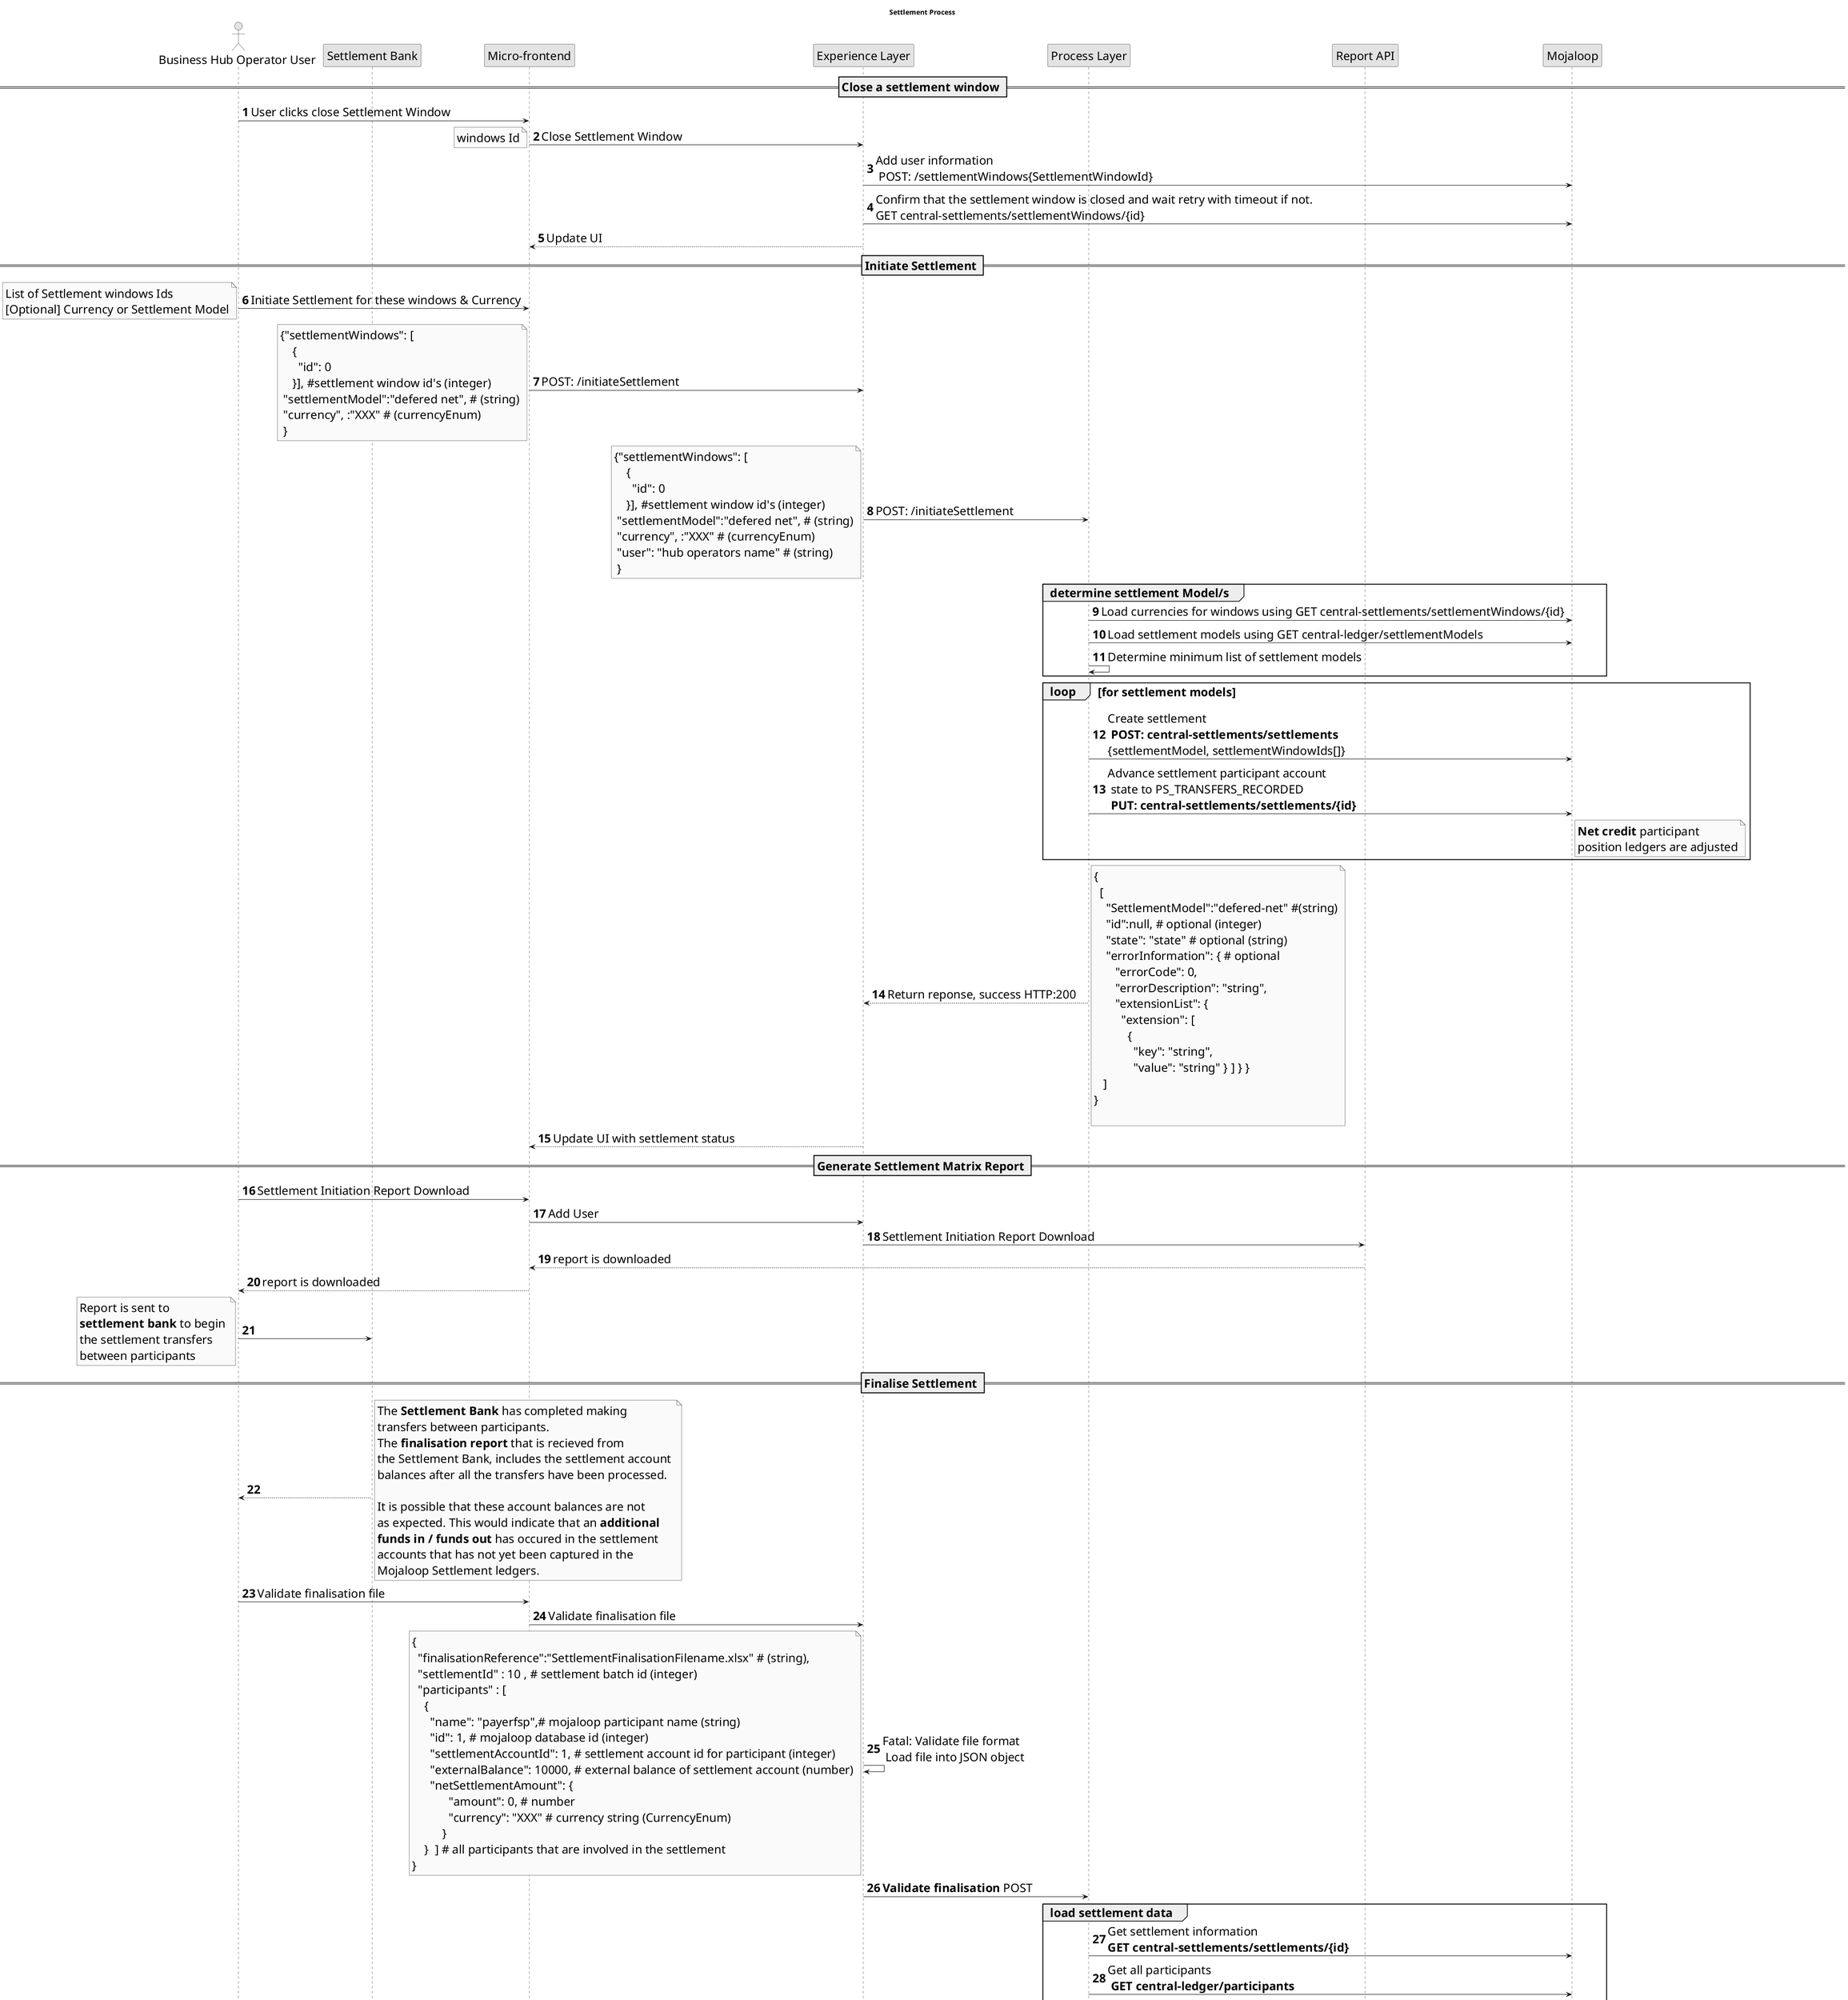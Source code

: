 @startuml settlementProcessAPI
skinparam activityFontSize 4
skinparam activityDiamondFontSize 30
skinparam activityArrowFontSize 24
skinparam defaultFontSize 24
skinparam noteFontSize 24
skinparam monochrome true
autonumber

title Settlement Process

actor "Business Hub Operator User" as bu

participant "Settlement Bank" as sbank
participant "Micro-frontend" as ui
participant "Experience Layer" as el
participant "Process Layer" as pl
participant "Report API" as report
participant "Mojaloop" as moja

== Close a settlement window ==
bu->ui: User clicks close Settlement Window
ui->el: Close Settlement Window
note left
windows Id
end note
el->moja: Add user information\n POST: /settlementWindows{SettlementWindowId}
el->moja: Confirm that the settlement window is closed and wait retry with timeout if not.  \nGET central-settlements/settlementWindows/{id}
el-->ui: Update UI
== Initiate Settlement ==
bu->ui: Initiate Settlement for these windows & Currency

note left
List of Settlement windows Ids
[Optional] Currency or Settlement Model
end note

ui->el: POST: /initiateSettlement 
note left
{"settlementWindows": [
    {
      "id": 0
    }], #settlement window id's (integer)
 "settlementModel":"defered net", # (string)
 "currency", :"XXX" # (currencyEnum)
 }
end note
el->pl: POST: /initiateSettlement 
note left
{"settlementWindows": [
    {
      "id": 0
    }], #settlement window id's (integer)
 "settlementModel":"defered net", # (string)
 "currency", :"XXX" # (currencyEnum)
 "user": "hub operators name" # (string) 
 }
end note
group determine settlement Model/s 
pl->moja: Load currencies for windows using GET central-settlements/settlementWindows/{id}
pl->moja: Load settlement models using GET central-ledger/settlementModels 
pl->pl: Determine minimum list of settlement models
end

loop for settlement models
pl->moja: Create settlement \n **POST: central-settlements/settlements** \n{settlementModel, settlementWindowIds[]}
pl->moja: Advance settlement participant account\n state to PS_TRANSFERS_RECORDED \n **PUT: central-settlements/settlements/{id}**
note right moja
**Net credit** participant 
position ledgers are adjusted
end note
end loop
pl-->el: Return reponse, success HTTP:200
note right
 {
   [
     "SettlementModel":"defered-net" #(string)
     "id":null, # optional (integer)
     "state": "state" # optional (string)
     "errorInformation": { # optional
        "errorCode": 0,
        "errorDescription": "string",
        "extensionList": {
          "extension": [
            {
              "key": "string",
              "value": "string" } ] } }
    ]
 }

end note
el-->ui: Update UI with settlement status

== Generate Settlement Matrix Report ==
bu->ui: Settlement Initiation Report Download
ui->el: Add User
el->report: Settlement Initiation Report Download
report-->ui: report is downloaded
ui-->bu:report is downloaded
bu->sbank:
note left
Report is sent to 
**settlement bank** to begin 
the settlement transfers 
between participants
end note

== Finalise Settlement ==
sbank-->bu: 
note right
The **Settlement Bank** has completed making
transfers between participants.
The **finalisation report** that is recieved from 
the Settlement Bank, includes the settlement account 
balances after all the transfers have been processed.

It is possible that these account balances are not
as expected. This would indicate that an **additional** 
**funds in / funds out** has occured in the settlement 
accounts that has not yet been captured in the 
Mojaloop Settlement ledgers.
end note
bu -> ui: Validate finalisation file
ui -> el: Validate finalisation file
el -> el: Fatal: Validate file format \n Load file into JSON object
note left 
{
  "finalisationReference":"SettlementFinalisationFilename.xlsx" # (string),
  "settlementId" : 10 , # settlement batch id (integer) 
  "participants" : [
    { 
      "name": "payerfsp",# mojaloop participant name (string) 
      "id": 1, # mojaloop database id (integer)
      "settlementAccountId": 1, # settlement account id for participant (integer)
      "externalBalance": 10000, # external balance of settlement account (number)
      "netSettlementAmount": {
            "amount": 0, # number
            "currency": "XXX" # currency string (CurrencyEnum)
          }
    }  ] # all participants that are involved in the settlement
}
end note

el -> pl: **Validate finalisation** POST
group load settlement data
pl->moja: Get settlement information \n**GET central-settlements/settlements/{id}**
pl->moja: Get all participants\n **GET central-ledger/participants**
pl->moja: Get all participants limits\n **GET central-ledger/participants/limits**
pl->moja: For each participant get account balance\n **GET central-ledger/participants/{name}/accounts**
end
group Process validation 
pl -> pl: Fatal: Validate Participants and their \n accounts ids are valid, match, \nand are the correct type, and correct currency
pl -> pl: Fatal: Validate Settlement Id non-matching
pl -> pl: Fatal: Validate Participant Settlement data \ntransfer sum is zero
pl -> pl: Fatal: Validate Participant Settlement data \nmatches net settlement amount
end
group Calculate Adjustments and Warnings
pl -> pl: Non fatal: Validate Participant Settlement \nbalance is expected \n Return warnings if there are discrepencies
pl -> pl: Non fatal: Validate Participant Settlement \nbalance is zero or positive
end 
pl--> el: Return finalisation validation results
note right
  {
    "finalisationId": "GUIDv4", # Guid version 4 (string)
    "valid":true, # (boolean) true if none failure error
    "errors": [{"type": "string", "message": "description", "errorInformation": {...}}],
    "warnings": [{"type": "string", "message": "description", "errorInformation": {...}}]
  }
end note
el--> ui: Show validation results to user
ui--> bu: 

bu -> ui: User confirms proceeding with finalisation
ui -> el: **Confirm Finalisation** PUT 
note left
{
  finalisationId:"GUIDv4", (string)
  balanceSettlementOption: true # (boolean)
}
end note
el -> pl: **Confirm Finalisation** PUT 
note left
{
  "finalisationId":"GUIDv4", (string)
  "balanceSettlementOption":true, # (boolean)
  "user":"userName" # (string)
}
end note

loop for each settlement debit participant
' pl->moja: [Remove if Liquidity adjustment includes settlement account check]\nadjust ndc: PUT /participants/{name}/limits
alt if balanceSettlementOption is true 
pl->moja: Adjust settlment account according to settlement (funds Out)\n POST central-ledger/participants/{name}/accounts/{id}\nConfirm PUT /participants/{name}/accounts/{id}/transfers/{transferId}
end

pl->moja: Advance state to Settled\nPUT central-settlements/settlements/{sid}/participants/{pid}/accounts/{aid} \n PUT /settlements/{sid}/participants/{pid}
note right moja
**Net debit** participant 
   position ledgers are adjusted
end note

end loop
loop for each settlement credit participant
' pl->moja: [Remove if Liquidity adjustment includes settlement account check]\n adjust ndc: PUT /participants/{name}/limits
alt if balanceSettlementOption is true 
pl->moja: Adjust settlment account according to settlement (funds In)\n POST /participants/{name}/accounts/{id}
end
note left pl
  reason: "Settlement Finanisation"
  extension list: 
    [ { 'key'='user', 'value'='username'},
      { 'key'='reference', 'value'='finalisatonReference'} ]
end note
pl->moja: Advance state to Settled\nPUT central-settlements/settlements/{sid}/participants/{pid}/accounts/{aid} \n PUT /settlements/{sid}/participants/{pid}
end loop
alt if balanceSettlementOption is true 
loop For each participant rebalance Settlement account  
pl->moja: Get latest balance \n **GET central-ledger/participants/{name}/accounts**
pl->moja: if < actual balance then\n increase balance (funds In)\n POST central-ledger/participants/{name}/accounts/{id}
pl->moja: if > actual balance then\n decrease balance (funds Out)\n POST central-ledger/participants/{name}/accounts/{id}\nConfirm PUT /participants/{name}/accounts/{id}/transfers/{transferId}
note left pl
  reason: "Settlement Rebalance"
  extension list: 
    [ { 'key'='user', 'value'='username'},
      { 'key'='reference', 'value'='finalisatonReference'} ]
end note
pl->moja: Confirm correct balance\n **GET central-ledger/participants/{name}/accounts**
end 
end

pl-->el: Response
note right 
  {
    "state": "string",
    "participants" : [
    { 
      "name": "payerfsp",# mojaloop participant name (string) 
      "id": 1, # mojaloop database id (integer)
      "settlementAccountId": 1, # settlement account id for participant (integer)
      "errors": [{"type": "string", "message": "description", "errorInformation": {...}}] # errorInformation std fspiop error information object
    }]
  }
end note
el-->ui: Settlement \n Process \n Completed (Update settlement Status or display errors)

@enduml